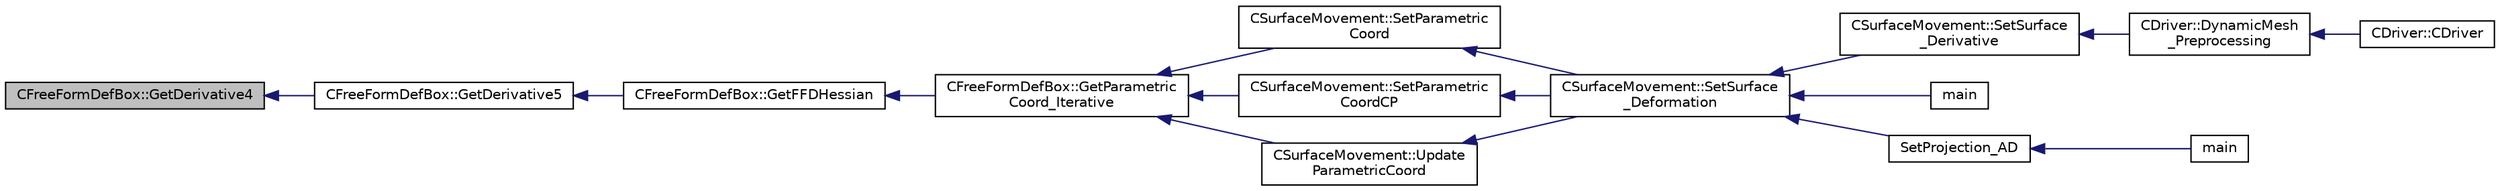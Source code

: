 digraph "CFreeFormDefBox::GetDerivative4"
{
  edge [fontname="Helvetica",fontsize="10",labelfontname="Helvetica",labelfontsize="10"];
  node [fontname="Helvetica",fontsize="10",shape=record];
  rankdir="LR";
  Node303 [label="CFreeFormDefBox::GetDerivative4",height=0.2,width=0.4,color="black", fillcolor="grey75", style="filled", fontcolor="black"];
  Node303 -> Node304 [dir="back",color="midnightblue",fontsize="10",style="solid",fontname="Helvetica"];
  Node304 [label="CFreeFormDefBox::GetDerivative5",height=0.2,width=0.4,color="black", fillcolor="white", style="filled",URL="$class_c_free_form_def_box.html#a74f3d04c16fcbb9ccb3eec420b606748",tooltip="An auxiliary routine to help us compute the Hessian of F(u, v, w) = ||X(u, v, w)-(x, y, z)||^2 = (Sum_ijk^lmn P1_ijk Bi Bj Bk -x)^2+(Sum_ijk^lmn P2_ijk Bi Bj Bk -y)+(Sum_ijk^lmn P3_ijk Bi Bj Bk -z) Input: (u, v, w), dim , diff_this, diff_this_also, xyz=(x, y, z), l, m, n Output: Sum_{i, j, k}^{l, m, n} [two of them with -1, depending on diff_this, diff_this_also=0,1 or 2] P_{ijk}[dim] * (B_i^l[u] B_j^m[v] B_k^n[w])–one of them diffrentiated; which? diff_thiss will tell us ; E.G.: dim=2, diff_this=1 => we use the third coordinate of the control points, and derivate de v-Bersntein polynomial (use m-1 when summing!!). "];
  Node304 -> Node305 [dir="back",color="midnightblue",fontsize="10",style="solid",fontname="Helvetica"];
  Node305 [label="CFreeFormDefBox::GetFFDHessian",height=0.2,width=0.4,color="black", fillcolor="white", style="filled",URL="$class_c_free_form_def_box.html#ae7e30b9f7e4e1d5683fc02c9097cb521",tooltip="The routine that computes the Hessian of F(u, v, w) = ||X(u, v, w)-(x, y, z)||^2 evaluated at (u..."];
  Node305 -> Node306 [dir="back",color="midnightblue",fontsize="10",style="solid",fontname="Helvetica"];
  Node306 [label="CFreeFormDefBox::GetParametric\lCoord_Iterative",height=0.2,width=0.4,color="black", fillcolor="white", style="filled",URL="$class_c_free_form_def_box.html#a011c6d7a5d805990775f0ee28d827a7f",tooltip="Iterative strategy for computing the parametric coordinates. "];
  Node306 -> Node307 [dir="back",color="midnightblue",fontsize="10",style="solid",fontname="Helvetica"];
  Node307 [label="CSurfaceMovement::SetParametric\lCoord",height=0.2,width=0.4,color="black", fillcolor="white", style="filled",URL="$class_c_surface_movement.html#aba4574819df11175b382e0e765ec2f92",tooltip="Compute the parametric coordinates of a grid point using a point inversion strategy in the free form ..."];
  Node307 -> Node308 [dir="back",color="midnightblue",fontsize="10",style="solid",fontname="Helvetica"];
  Node308 [label="CSurfaceMovement::SetSurface\l_Deformation",height=0.2,width=0.4,color="black", fillcolor="white", style="filled",URL="$class_c_surface_movement.html#a23bec9fbe1bcd7f6117100de93381ac3",tooltip="Set the surface/boundary deformation. "];
  Node308 -> Node309 [dir="back",color="midnightblue",fontsize="10",style="solid",fontname="Helvetica"];
  Node309 [label="CSurfaceMovement::SetSurface\l_Derivative",height=0.2,width=0.4,color="black", fillcolor="white", style="filled",URL="$class_c_surface_movement.html#af6aac73d04565bf6e9b81305b66e97e7",tooltip="Set derivatives of the surface/boundary deformation. "];
  Node309 -> Node310 [dir="back",color="midnightblue",fontsize="10",style="solid",fontname="Helvetica"];
  Node310 [label="CDriver::DynamicMesh\l_Preprocessing",height=0.2,width=0.4,color="black", fillcolor="white", style="filled",URL="$class_c_driver.html#af585d91d9c08dbddcc2b3e67dd5f5af9",tooltip="GridMovement_Preprocessing. "];
  Node310 -> Node311 [dir="back",color="midnightblue",fontsize="10",style="solid",fontname="Helvetica"];
  Node311 [label="CDriver::CDriver",height=0.2,width=0.4,color="black", fillcolor="white", style="filled",URL="$class_c_driver.html#a3fca4a013a6efa9bbb38fe78a86b5f3d",tooltip="Constructor of the class. "];
  Node308 -> Node312 [dir="back",color="midnightblue",fontsize="10",style="solid",fontname="Helvetica"];
  Node312 [label="main",height=0.2,width=0.4,color="black", fillcolor="white", style="filled",URL="$_s_u2___d_e_f_8cpp.html#a0ddf1224851353fc92bfbff6f499fa97"];
  Node308 -> Node313 [dir="back",color="midnightblue",fontsize="10",style="solid",fontname="Helvetica"];
  Node313 [label="SetProjection_AD",height=0.2,width=0.4,color="black", fillcolor="white", style="filled",URL="$_s_u2___d_o_t_8cpp.html#a3fceed882e8eb3d6796c8e8396af7d87",tooltip="Projection of the surface sensitivity using algorithmic differentiation (AD). "];
  Node313 -> Node314 [dir="back",color="midnightblue",fontsize="10",style="solid",fontname="Helvetica"];
  Node314 [label="main",height=0.2,width=0.4,color="black", fillcolor="white", style="filled",URL="$_s_u2___d_o_t_8cpp.html#a0ddf1224851353fc92bfbff6f499fa97"];
  Node306 -> Node315 [dir="back",color="midnightblue",fontsize="10",style="solid",fontname="Helvetica"];
  Node315 [label="CSurfaceMovement::SetParametric\lCoordCP",height=0.2,width=0.4,color="black", fillcolor="white", style="filled",URL="$class_c_surface_movement.html#aa2807f008a1580a5eafd712a7051b548",tooltip="Set the Parametric coordinates. "];
  Node315 -> Node308 [dir="back",color="midnightblue",fontsize="10",style="solid",fontname="Helvetica"];
  Node306 -> Node316 [dir="back",color="midnightblue",fontsize="10",style="solid",fontname="Helvetica"];
  Node316 [label="CSurfaceMovement::Update\lParametricCoord",height=0.2,width=0.4,color="black", fillcolor="white", style="filled",URL="$class_c_surface_movement.html#a955774953bd11927bcfcaec014125126",tooltip="Update the parametric coordinates of a grid point using a point inversion strategy in the free form F..."];
  Node316 -> Node308 [dir="back",color="midnightblue",fontsize="10",style="solid",fontname="Helvetica"];
}
